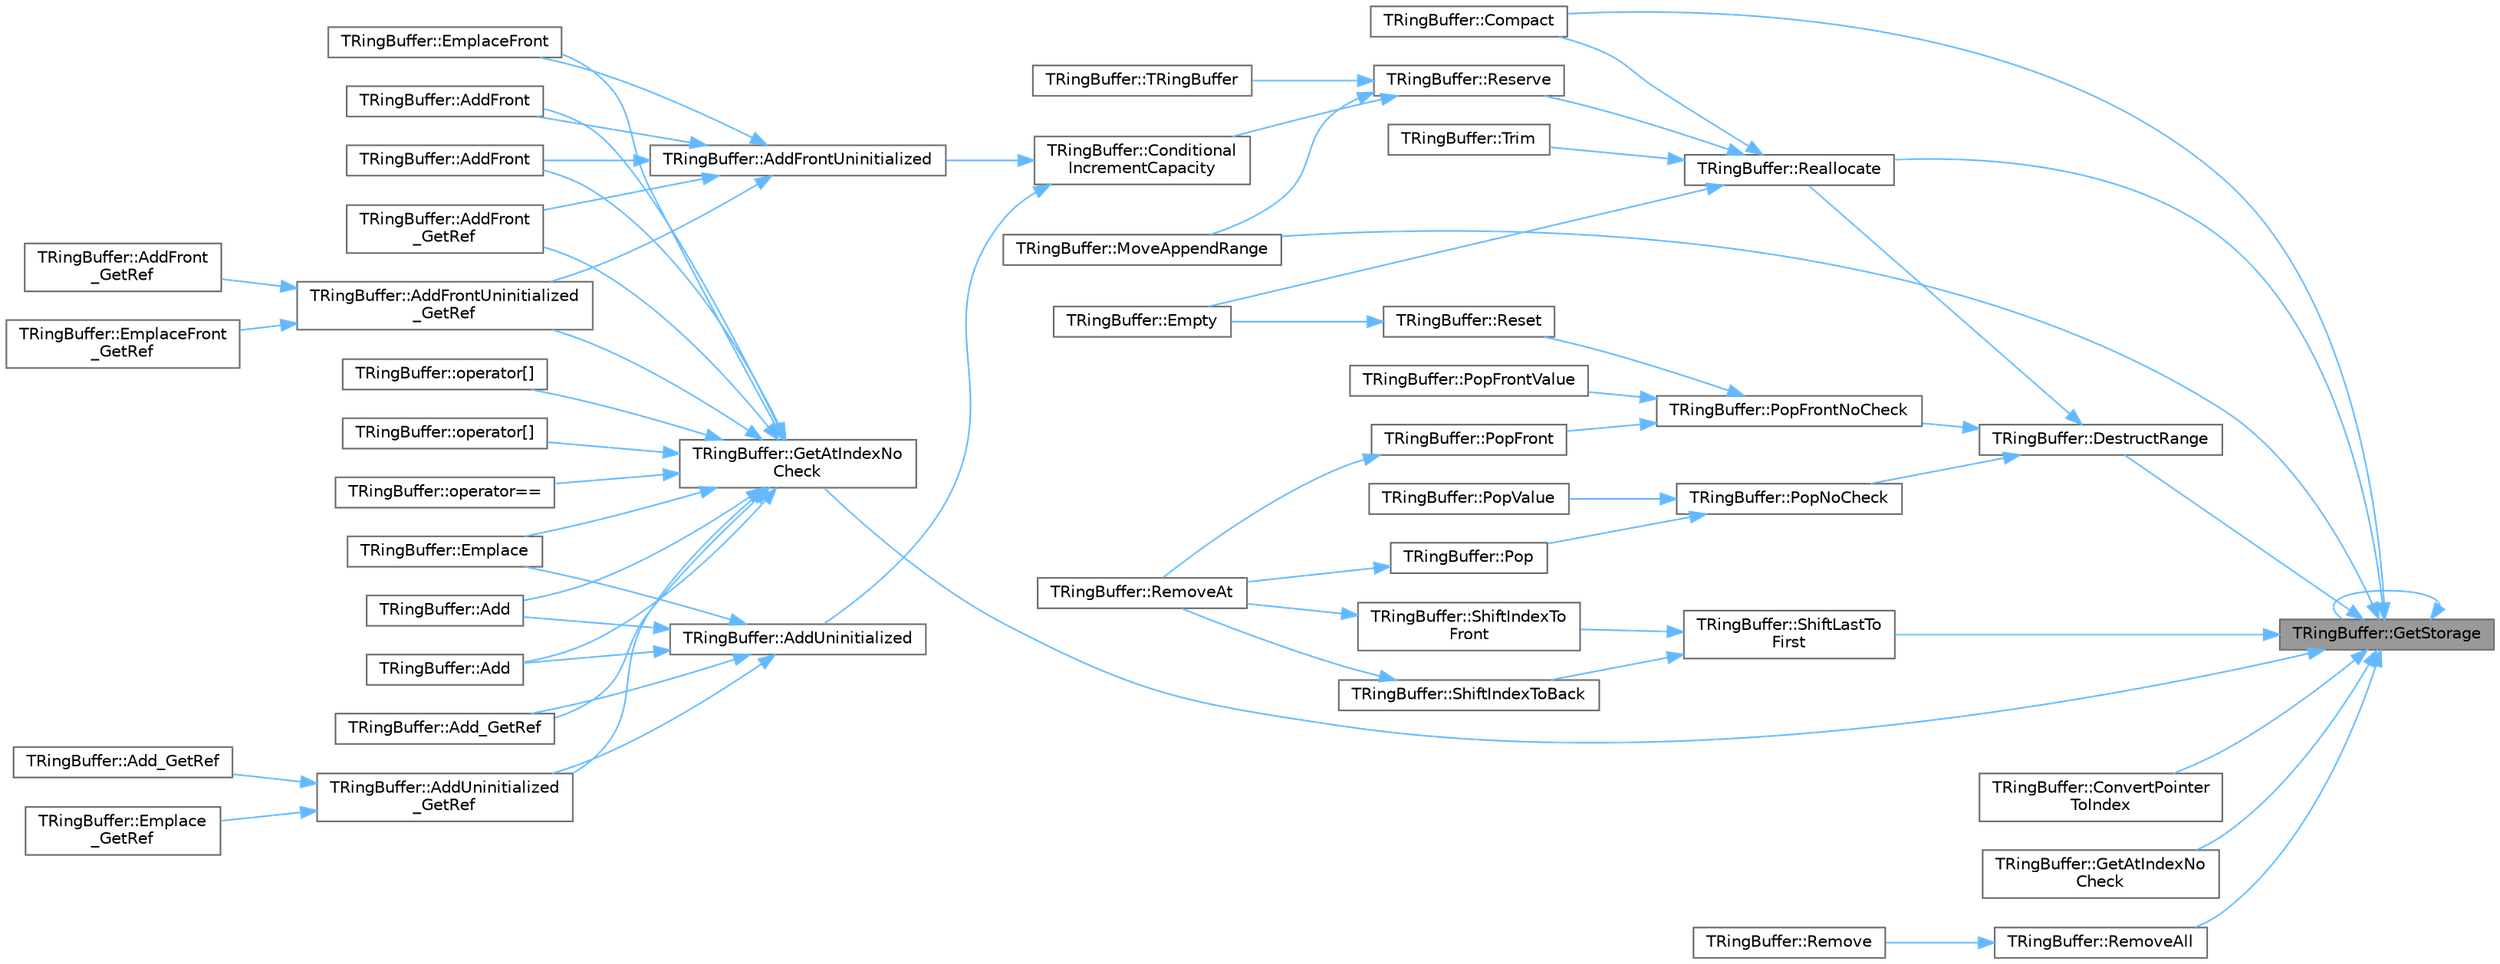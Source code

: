 digraph "TRingBuffer::GetStorage"
{
 // INTERACTIVE_SVG=YES
 // LATEX_PDF_SIZE
  bgcolor="transparent";
  edge [fontname=Helvetica,fontsize=10,labelfontname=Helvetica,labelfontsize=10];
  node [fontname=Helvetica,fontsize=10,shape=box,height=0.2,width=0.4];
  rankdir="RL";
  Node1 [id="Node000001",label="TRingBuffer::GetStorage",height=0.2,width=0.4,color="gray40", fillcolor="grey60", style="filled", fontcolor="black",tooltip="Return a pointer to the underlying storage of the RingBuffer."];
  Node1 -> Node2 [id="edge1_Node000001_Node000002",dir="back",color="steelblue1",style="solid",tooltip=" "];
  Node2 [id="Node000002",label="TRingBuffer::Compact",height=0.2,width=0.4,color="grey40", fillcolor="white", style="filled",URL="$d7/d46/classTRingBuffer.html#a5013bf0f45ef7bc6fbd87388d4124a3e",tooltip="Shift all elements so that the front pointer's location in memory is less than the back pointer's."];
  Node1 -> Node3 [id="edge2_Node000001_Node000003",dir="back",color="steelblue1",style="solid",tooltip=" "];
  Node3 [id="Node000003",label="TRingBuffer::ConvertPointer\lToIndex",height=0.2,width=0.4,color="grey40", fillcolor="white", style="filled",URL="$d7/d46/classTRingBuffer.html#ae51bd0f0c967bf02658256b362ac50e9",tooltip="Given a pointer to an Element anywhere in memory, return the index of the element in the RingBuffer,..."];
  Node1 -> Node4 [id="edge3_Node000001_Node000004",dir="back",color="steelblue1",style="solid",tooltip=" "];
  Node4 [id="Node000004",label="TRingBuffer::DestructRange",height=0.2,width=0.4,color="grey40", fillcolor="white", style="filled",URL="$d7/d46/classTRingBuffer.html#a7859abfc28865cfa7f653b915bb17885",tooltip="Destruct all elements in the RingBuffer from Index RangeStart to Index RangeEnd."];
  Node4 -> Node5 [id="edge4_Node000004_Node000005",dir="back",color="steelblue1",style="solid",tooltip=" "];
  Node5 [id="Node000005",label="TRingBuffer::PopFrontNoCheck",height=0.2,width=0.4,color="grey40", fillcolor="white", style="filled",URL="$d7/d46/classTRingBuffer.html#a031e34e20a32b7940da154f3524a5833",tooltip="Unsafely pop the given number of arguments (default: 1) from the front pointer of the RingBuffer."];
  Node5 -> Node6 [id="edge5_Node000005_Node000006",dir="back",color="steelblue1",style="solid",tooltip=" "];
  Node6 [id="Node000006",label="TRingBuffer::PopFront",height=0.2,width=0.4,color="grey40", fillcolor="white", style="filled",URL="$d7/d46/classTRingBuffer.html#a302db50eda09a23fd1dbd5602473bdf7",tooltip="Pop the given number of elements (default: 1) from the front pointer of the RingBuffer."];
  Node6 -> Node7 [id="edge6_Node000006_Node000007",dir="back",color="steelblue1",style="solid",tooltip=" "];
  Node7 [id="Node000007",label="TRingBuffer::RemoveAt",height=0.2,width=0.4,color="grey40", fillcolor="white", style="filled",URL="$d7/d46/classTRingBuffer.html#adf0b3e11b11d503a9d8027bfc6cc1abe",tooltip="Remove the value at the given index from the RingBuffer, and shift values ahead or behind it into its..."];
  Node5 -> Node8 [id="edge7_Node000005_Node000008",dir="back",color="steelblue1",style="solid",tooltip=" "];
  Node8 [id="Node000008",label="TRingBuffer::PopFrontValue",height=0.2,width=0.4,color="grey40", fillcolor="white", style="filled",URL="$d7/d46/classTRingBuffer.html#a2b4e31046fbb3bca93d6b53ff3e24be2",tooltip=" "];
  Node5 -> Node9 [id="edge8_Node000005_Node000009",dir="back",color="steelblue1",style="solid",tooltip=" "];
  Node9 [id="Node000009",label="TRingBuffer::Reset",height=0.2,width=0.4,color="grey40", fillcolor="white", style="filled",URL="$d7/d46/classTRingBuffer.html#a5934c1e950e12a5f8889ea4f285e96a0",tooltip="Empty the RingBuffer, destructing any elements in the RingBuffer but not releasing the RingBuffer's s..."];
  Node9 -> Node10 [id="edge9_Node000009_Node000010",dir="back",color="steelblue1",style="solid",tooltip=" "];
  Node10 [id="Node000010",label="TRingBuffer::Empty",height=0.2,width=0.4,color="grey40", fillcolor="white", style="filled",URL="$d7/d46/classTRingBuffer.html#aea0fa9d59080cf35c96efe1a7639dd41",tooltip="Empty the RingBuffer, destructing any elements and releasing the RingBuffer's storage."];
  Node4 -> Node11 [id="edge10_Node000004_Node000011",dir="back",color="steelblue1",style="solid",tooltip=" "];
  Node11 [id="Node000011",label="TRingBuffer::PopNoCheck",height=0.2,width=0.4,color="grey40", fillcolor="white", style="filled",URL="$d7/d46/classTRingBuffer.html#a9e60249218c9477a26259f21712253d8",tooltip="Pop the given number of elements (default: 1) from the back pointer of the RingBuffer."];
  Node11 -> Node12 [id="edge11_Node000011_Node000012",dir="back",color="steelblue1",style="solid",tooltip=" "];
  Node12 [id="Node000012",label="TRingBuffer::Pop",height=0.2,width=0.4,color="grey40", fillcolor="white", style="filled",URL="$d7/d46/classTRingBuffer.html#a3f99ddb532c6f8eaf5ddc885c38eed3d",tooltip="Pop the given number of arguments (default: 1) from the back pointer of the RingBuffer."];
  Node12 -> Node7 [id="edge12_Node000012_Node000007",dir="back",color="steelblue1",style="solid",tooltip=" "];
  Node11 -> Node13 [id="edge13_Node000011_Node000013",dir="back",color="steelblue1",style="solid",tooltip=" "];
  Node13 [id="Node000013",label="TRingBuffer::PopValue",height=0.2,width=0.4,color="grey40", fillcolor="white", style="filled",URL="$d7/d46/classTRingBuffer.html#a8881163959a995aec06605580d0810c1",tooltip=" "];
  Node4 -> Node14 [id="edge14_Node000004_Node000014",dir="back",color="steelblue1",style="solid",tooltip=" "];
  Node14 [id="Node000014",label="TRingBuffer::Reallocate",height=0.2,width=0.4,color="grey40", fillcolor="white", style="filled",URL="$d7/d46/classTRingBuffer.html#a40faf3a6ccf66edf23df3483f309d523",tooltip="Set the capacity to the given value and move or copy all elements from the old storage into a new sto..."];
  Node14 -> Node2 [id="edge15_Node000014_Node000002",dir="back",color="steelblue1",style="solid",tooltip=" "];
  Node14 -> Node10 [id="edge16_Node000014_Node000010",dir="back",color="steelblue1",style="solid",tooltip=" "];
  Node14 -> Node15 [id="edge17_Node000014_Node000015",dir="back",color="steelblue1",style="solid",tooltip=" "];
  Node15 [id="Node000015",label="TRingBuffer::Reserve",height=0.2,width=0.4,color="grey40", fillcolor="white", style="filled",URL="$d7/d46/classTRingBuffer.html#ad5afdf357d92063d22eeae51e6a0b66d",tooltip="Set the capacity to the maximum of the current capacity and the (next power of two greater than or eq..."];
  Node15 -> Node16 [id="edge18_Node000015_Node000016",dir="back",color="steelblue1",style="solid",tooltip=" "];
  Node16 [id="Node000016",label="TRingBuffer::TRingBuffer",height=0.2,width=0.4,color="grey40", fillcolor="white", style="filled",URL="$d7/d46/classTRingBuffer.html#a63ad3b7ca3109de65a9100cf35b2be64",tooltip="Construct Empty Queue with the given initial requested capacity."];
  Node15 -> Node17 [id="edge19_Node000015_Node000017",dir="back",color="steelblue1",style="solid",tooltip=" "];
  Node17 [id="Node000017",label="TRingBuffer::Conditional\lIncrementCapacity",height=0.2,width=0.4,color="grey40", fillcolor="white", style="filled",URL="$d7/d46/classTRingBuffer.html#aab531adcc3b46e2524b492a937e9a4ce",tooltip="Increase capacity if necessary to make room for the addition of a new element."];
  Node17 -> Node18 [id="edge20_Node000017_Node000018",dir="back",color="steelblue1",style="solid",tooltip=" "];
  Node18 [id="Node000018",label="TRingBuffer::AddFrontUninitialized",height=0.2,width=0.4,color="grey40", fillcolor="white", style="filled",URL="$d7/d46/classTRingBuffer.html#a7b34a885ae96c31e27fda8137157d6fa",tooltip="Add a new element before the front pointer of the RingBuffer, resizing if necessary."];
  Node18 -> Node19 [id="edge21_Node000018_Node000019",dir="back",color="steelblue1",style="solid",tooltip=" "];
  Node19 [id="Node000019",label="TRingBuffer::AddFront",height=0.2,width=0.4,color="grey40", fillcolor="white", style="filled",URL="$d7/d46/classTRingBuffer.html#a8086ab33643565a997b4197e18c46ce9",tooltip="Add a new element before the front pointer of the RingBuffer, resizing if necessary."];
  Node18 -> Node20 [id="edge22_Node000018_Node000020",dir="back",color="steelblue1",style="solid",tooltip=" "];
  Node20 [id="Node000020",label="TRingBuffer::AddFront",height=0.2,width=0.4,color="grey40", fillcolor="white", style="filled",URL="$d7/d46/classTRingBuffer.html#afecab01b944e8105ee3ef8aac0ff5b89",tooltip="Add a new element before the front pointer of the RingBuffer, resizing if necessary."];
  Node18 -> Node21 [id="edge23_Node000018_Node000021",dir="back",color="steelblue1",style="solid",tooltip=" "];
  Node21 [id="Node000021",label="TRingBuffer::AddFront\l_GetRef",height=0.2,width=0.4,color="grey40", fillcolor="white", style="filled",URL="$d7/d46/classTRingBuffer.html#ab28fb406a54c1f35d925a31a7ad1121b",tooltip="Add a new element before the front pointer of the RingBuffer, resizing if necessary."];
  Node18 -> Node22 [id="edge24_Node000018_Node000022",dir="back",color="steelblue1",style="solid",tooltip=" "];
  Node22 [id="Node000022",label="TRingBuffer::AddFrontUninitialized\l_GetRef",height=0.2,width=0.4,color="grey40", fillcolor="white", style="filled",URL="$d7/d46/classTRingBuffer.html#ae8809d98b80a74938610c202aeba4b72",tooltip="Add a new element before the front pointer of the RingBuffer, resizing if necessary."];
  Node22 -> Node23 [id="edge25_Node000022_Node000023",dir="back",color="steelblue1",style="solid",tooltip=" "];
  Node23 [id="Node000023",label="TRingBuffer::AddFront\l_GetRef",height=0.2,width=0.4,color="grey40", fillcolor="white", style="filled",URL="$d7/d46/classTRingBuffer.html#afc9361e3cb4ea129c868321fa05f8bfe",tooltip="Add a new element before the front pointer of the RingBuffer, resizing if necessary."];
  Node22 -> Node24 [id="edge26_Node000022_Node000024",dir="back",color="steelblue1",style="solid",tooltip=" "];
  Node24 [id="Node000024",label="TRingBuffer::EmplaceFront\l_GetRef",height=0.2,width=0.4,color="grey40", fillcolor="white", style="filled",URL="$d7/d46/classTRingBuffer.html#acc11437d19240f16ca049e997ddcf597",tooltip="Add a new element before the front pointer of the RingBuffer, resizing if necessary."];
  Node18 -> Node25 [id="edge27_Node000018_Node000025",dir="back",color="steelblue1",style="solid",tooltip=" "];
  Node25 [id="Node000025",label="TRingBuffer::EmplaceFront",height=0.2,width=0.4,color="grey40", fillcolor="white", style="filled",URL="$d7/d46/classTRingBuffer.html#a88b7c3a3dc2274de08b169345385f45c",tooltip="Add a new element before the front pointer of the RingBuffer, resizing if necessary."];
  Node17 -> Node26 [id="edge28_Node000017_Node000026",dir="back",color="steelblue1",style="solid",tooltip=" "];
  Node26 [id="Node000026",label="TRingBuffer::AddUninitialized",height=0.2,width=0.4,color="grey40", fillcolor="white", style="filled",URL="$d7/d46/classTRingBuffer.html#a5e16df156354a762285ba0f69c6e3260",tooltip="Add a new element after the back pointer of the RingBuffer, resizing if necessary."];
  Node26 -> Node27 [id="edge29_Node000026_Node000027",dir="back",color="steelblue1",style="solid",tooltip=" "];
  Node27 [id="Node000027",label="TRingBuffer::Add",height=0.2,width=0.4,color="grey40", fillcolor="white", style="filled",URL="$d7/d46/classTRingBuffer.html#af9f2d32099ca5bab1c35d9f812981da9",tooltip="Add a new element after the back pointer of the RingBuffer, resizing if necessary."];
  Node26 -> Node28 [id="edge30_Node000026_Node000028",dir="back",color="steelblue1",style="solid",tooltip=" "];
  Node28 [id="Node000028",label="TRingBuffer::Add",height=0.2,width=0.4,color="grey40", fillcolor="white", style="filled",URL="$d7/d46/classTRingBuffer.html#afc0d4af47b8bdcdc564de8a0f981ca0e",tooltip="Add a new element after the back pointer of the RingBuffer, resizing if necessary."];
  Node26 -> Node29 [id="edge31_Node000026_Node000029",dir="back",color="steelblue1",style="solid",tooltip=" "];
  Node29 [id="Node000029",label="TRingBuffer::Add_GetRef",height=0.2,width=0.4,color="grey40", fillcolor="white", style="filled",URL="$d7/d46/classTRingBuffer.html#a5ce01bd04b93fb065134be55c6cfabdc",tooltip="Add a new element after the back pointer of the RingBuffer, resizing if necessary."];
  Node26 -> Node30 [id="edge32_Node000026_Node000030",dir="back",color="steelblue1",style="solid",tooltip=" "];
  Node30 [id="Node000030",label="TRingBuffer::AddUninitialized\l_GetRef",height=0.2,width=0.4,color="grey40", fillcolor="white", style="filled",URL="$d7/d46/classTRingBuffer.html#ac8249882650821399ee833926d6ab83b",tooltip="Add a new element after the back pointer of the RingBuffer, resizing if necessary."];
  Node30 -> Node31 [id="edge33_Node000030_Node000031",dir="back",color="steelblue1",style="solid",tooltip=" "];
  Node31 [id="Node000031",label="TRingBuffer::Add_GetRef",height=0.2,width=0.4,color="grey40", fillcolor="white", style="filled",URL="$d7/d46/classTRingBuffer.html#a9ec58736bd2b2145a5f7b85d6d24c30d",tooltip="Add a new element after the back pointer of the RingBuffer, resizing if necessary."];
  Node30 -> Node32 [id="edge34_Node000030_Node000032",dir="back",color="steelblue1",style="solid",tooltip=" "];
  Node32 [id="Node000032",label="TRingBuffer::Emplace\l_GetRef",height=0.2,width=0.4,color="grey40", fillcolor="white", style="filled",URL="$d7/d46/classTRingBuffer.html#aa4cef7a05257a7d5078a9b347ab7497a",tooltip="Add a new element after the back pointer of the RingBuffer, resizing if necessary."];
  Node26 -> Node33 [id="edge35_Node000026_Node000033",dir="back",color="steelblue1",style="solid",tooltip=" "];
  Node33 [id="Node000033",label="TRingBuffer::Emplace",height=0.2,width=0.4,color="grey40", fillcolor="white", style="filled",URL="$d7/d46/classTRingBuffer.html#af5be7ea54c110bfd8cd1b98962706923",tooltip="Add a new element after the back pointer of the RingBuffer, resizing if necessary."];
  Node15 -> Node34 [id="edge36_Node000015_Node000034",dir="back",color="steelblue1",style="solid",tooltip=" "];
  Node34 [id="Node000034",label="TRingBuffer::MoveAppendRange",height=0.2,width=0.4,color="grey40", fillcolor="white", style="filled",URL="$d7/d46/classTRingBuffer.html#a6ce3d2676691979c26d4de4e8fb7966f",tooltip="Append elements from a range onto the back pointer of the RingBuffer, resizing if necessary."];
  Node14 -> Node35 [id="edge37_Node000014_Node000035",dir="back",color="steelblue1",style="solid",tooltip=" "];
  Node35 [id="Node000035",label="TRingBuffer::Trim",height=0.2,width=0.4,color="grey40", fillcolor="white", style="filled",URL="$d7/d46/classTRingBuffer.html#a1a0957509e32c91acad0fab35186a08c",tooltip="Set the capacity to the minimum power of two (or 0) greater than or equal to the current number of el..."];
  Node1 -> Node36 [id="edge38_Node000001_Node000036",dir="back",color="steelblue1",style="solid",tooltip=" "];
  Node36 [id="Node000036",label="TRingBuffer::GetAtIndexNo\lCheck",height=0.2,width=0.4,color="grey40", fillcolor="white", style="filled",URL="$d7/d46/classTRingBuffer.html#ac69e19bfd838e063c4ea5aab67cdb61d",tooltip="Unsafely return a writable reference to the value at the given Index."];
  Node36 -> Node27 [id="edge39_Node000036_Node000027",dir="back",color="steelblue1",style="solid",tooltip=" "];
  Node36 -> Node28 [id="edge40_Node000036_Node000028",dir="back",color="steelblue1",style="solid",tooltip=" "];
  Node36 -> Node29 [id="edge41_Node000036_Node000029",dir="back",color="steelblue1",style="solid",tooltip=" "];
  Node36 -> Node19 [id="edge42_Node000036_Node000019",dir="back",color="steelblue1",style="solid",tooltip=" "];
  Node36 -> Node20 [id="edge43_Node000036_Node000020",dir="back",color="steelblue1",style="solid",tooltip=" "];
  Node36 -> Node21 [id="edge44_Node000036_Node000021",dir="back",color="steelblue1",style="solid",tooltip=" "];
  Node36 -> Node22 [id="edge45_Node000036_Node000022",dir="back",color="steelblue1",style="solid",tooltip=" "];
  Node36 -> Node30 [id="edge46_Node000036_Node000030",dir="back",color="steelblue1",style="solid",tooltip=" "];
  Node36 -> Node33 [id="edge47_Node000036_Node000033",dir="back",color="steelblue1",style="solid",tooltip=" "];
  Node36 -> Node25 [id="edge48_Node000036_Node000025",dir="back",color="steelblue1",style="solid",tooltip=" "];
  Node36 -> Node37 [id="edge49_Node000036_Node000037",dir="back",color="steelblue1",style="solid",tooltip=" "];
  Node37 [id="Node000037",label="TRingBuffer::operator==",height=0.2,width=0.4,color="grey40", fillcolor="white", style="filled",URL="$d7/d46/classTRingBuffer.html#ac0ced56825f3afc4ff4335156ba086d3",tooltip=" "];
  Node36 -> Node38 [id="edge50_Node000036_Node000038",dir="back",color="steelblue1",style="solid",tooltip=" "];
  Node38 [id="Node000038",label="TRingBuffer::operator[]",height=0.2,width=0.4,color="grey40", fillcolor="white", style="filled",URL="$d7/d46/classTRingBuffer.html#ae118993c69481007465bb094a9000b2e",tooltip="Return a writable reference to the value at the given Index."];
  Node36 -> Node39 [id="edge51_Node000036_Node000039",dir="back",color="steelblue1",style="solid",tooltip=" "];
  Node39 [id="Node000039",label="TRingBuffer::operator[]",height=0.2,width=0.4,color="grey40", fillcolor="white", style="filled",URL="$d7/d46/classTRingBuffer.html#aabcdbc547638d9bd2954c65b1e927469",tooltip="Return a const reference to the value at the given Index."];
  Node1 -> Node40 [id="edge52_Node000001_Node000040",dir="back",color="steelblue1",style="solid",tooltip=" "];
  Node40 [id="Node000040",label="TRingBuffer::GetAtIndexNo\lCheck",height=0.2,width=0.4,color="grey40", fillcolor="white", style="filled",URL="$d7/d46/classTRingBuffer.html#ae202b85847a733f41c271a3f1371fd1b",tooltip="Unsafely return a const reference to the value at the given Index."];
  Node1 -> Node1 [id="edge53_Node000001_Node000001",dir="back",color="steelblue1",style="solid",tooltip=" "];
  Node1 -> Node34 [id="edge54_Node000001_Node000034",dir="back",color="steelblue1",style="solid",tooltip=" "];
  Node1 -> Node14 [id="edge55_Node000001_Node000014",dir="back",color="steelblue1",style="solid",tooltip=" "];
  Node1 -> Node41 [id="edge56_Node000001_Node000041",dir="back",color="steelblue1",style="solid",tooltip=" "];
  Node41 [id="Node000041",label="TRingBuffer::RemoveAll",height=0.2,width=0.4,color="grey40", fillcolor="white", style="filled",URL="$d7/d46/classTRingBuffer.html#a13c7384936310fe15b4b3232a875ec7f",tooltip="Removes all items for which a given predicate applies, maintaining order but not indices."];
  Node41 -> Node42 [id="edge57_Node000041_Node000042",dir="back",color="steelblue1",style="solid",tooltip=" "];
  Node42 [id="Node000042",label="TRingBuffer::Remove",height=0.2,width=0.4,color="grey40", fillcolor="white", style="filled",URL="$d7/d46/classTRingBuffer.html#ac6558e13172088ce88821c0e98f3e969",tooltip="Removes as many instances of Item as there are in the array, maintaining order but not indices."];
  Node1 -> Node43 [id="edge58_Node000001_Node000043",dir="back",color="steelblue1",style="solid",tooltip=" "];
  Node43 [id="Node000043",label="TRingBuffer::ShiftLastTo\lFirst",height=0.2,width=0.4,color="grey40", fillcolor="white", style="filled",URL="$d7/d46/classTRingBuffer.html#a4347e12322c3689b104a3510453e5a1b",tooltip="Move the value at index RangeLast into index RangeFirst, and shift all values between RangeFirst+1 an..."];
  Node43 -> Node44 [id="edge59_Node000043_Node000044",dir="back",color="steelblue1",style="solid",tooltip=" "];
  Node44 [id="Node000044",label="TRingBuffer::ShiftIndexToBack",height=0.2,width=0.4,color="grey40", fillcolor="white", style="filled",URL="$d7/d46/classTRingBuffer.html#a70bbe334b8c3853eaad03e511e408580",tooltip="Move the value at the given index into the back pointer of the RingBuffer, and shift all elements beh..."];
  Node44 -> Node7 [id="edge60_Node000044_Node000007",dir="back",color="steelblue1",style="solid",tooltip=" "];
  Node43 -> Node45 [id="edge61_Node000043_Node000045",dir="back",color="steelblue1",style="solid",tooltip=" "];
  Node45 [id="Node000045",label="TRingBuffer::ShiftIndexTo\lFront",height=0.2,width=0.4,color="grey40", fillcolor="white", style="filled",URL="$d7/d46/classTRingBuffer.html#a8c314f69b9645f12345c3b48899e756b",tooltip="Move the value at the given index into the front pointer of the RingBuffer, and shift all elements ah..."];
  Node45 -> Node7 [id="edge62_Node000045_Node000007",dir="back",color="steelblue1",style="solid",tooltip=" "];
}
